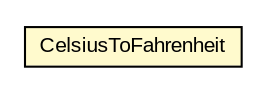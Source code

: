 #!/usr/local/bin/dot
#
# Class diagram 
# Generated by UMLGraph version R5_6-24-gf6e263 (http://www.umlgraph.org/)
#

digraph G {
	edge [fontname="arial",fontsize=10,labelfontname="arial",labelfontsize=10];
	node [fontname="arial",fontsize=10,shape=plaintext];
	nodesep=0.25;
	ranksep=0.5;
	// com.w3schools.webservices.CelsiusToFahrenheit
	c369 [label=<<table title="com.w3schools.webservices.CelsiusToFahrenheit" border="0" cellborder="1" cellspacing="0" cellpadding="2" port="p" bgcolor="lemonChiffon" href="./CelsiusToFahrenheit.html">
		<tr><td><table border="0" cellspacing="0" cellpadding="1">
<tr><td align="center" balign="center"> CelsiusToFahrenheit </td></tr>
		</table></td></tr>
		</table>>, URL="./CelsiusToFahrenheit.html", fontname="arial", fontcolor="black", fontsize=10.0];
}

